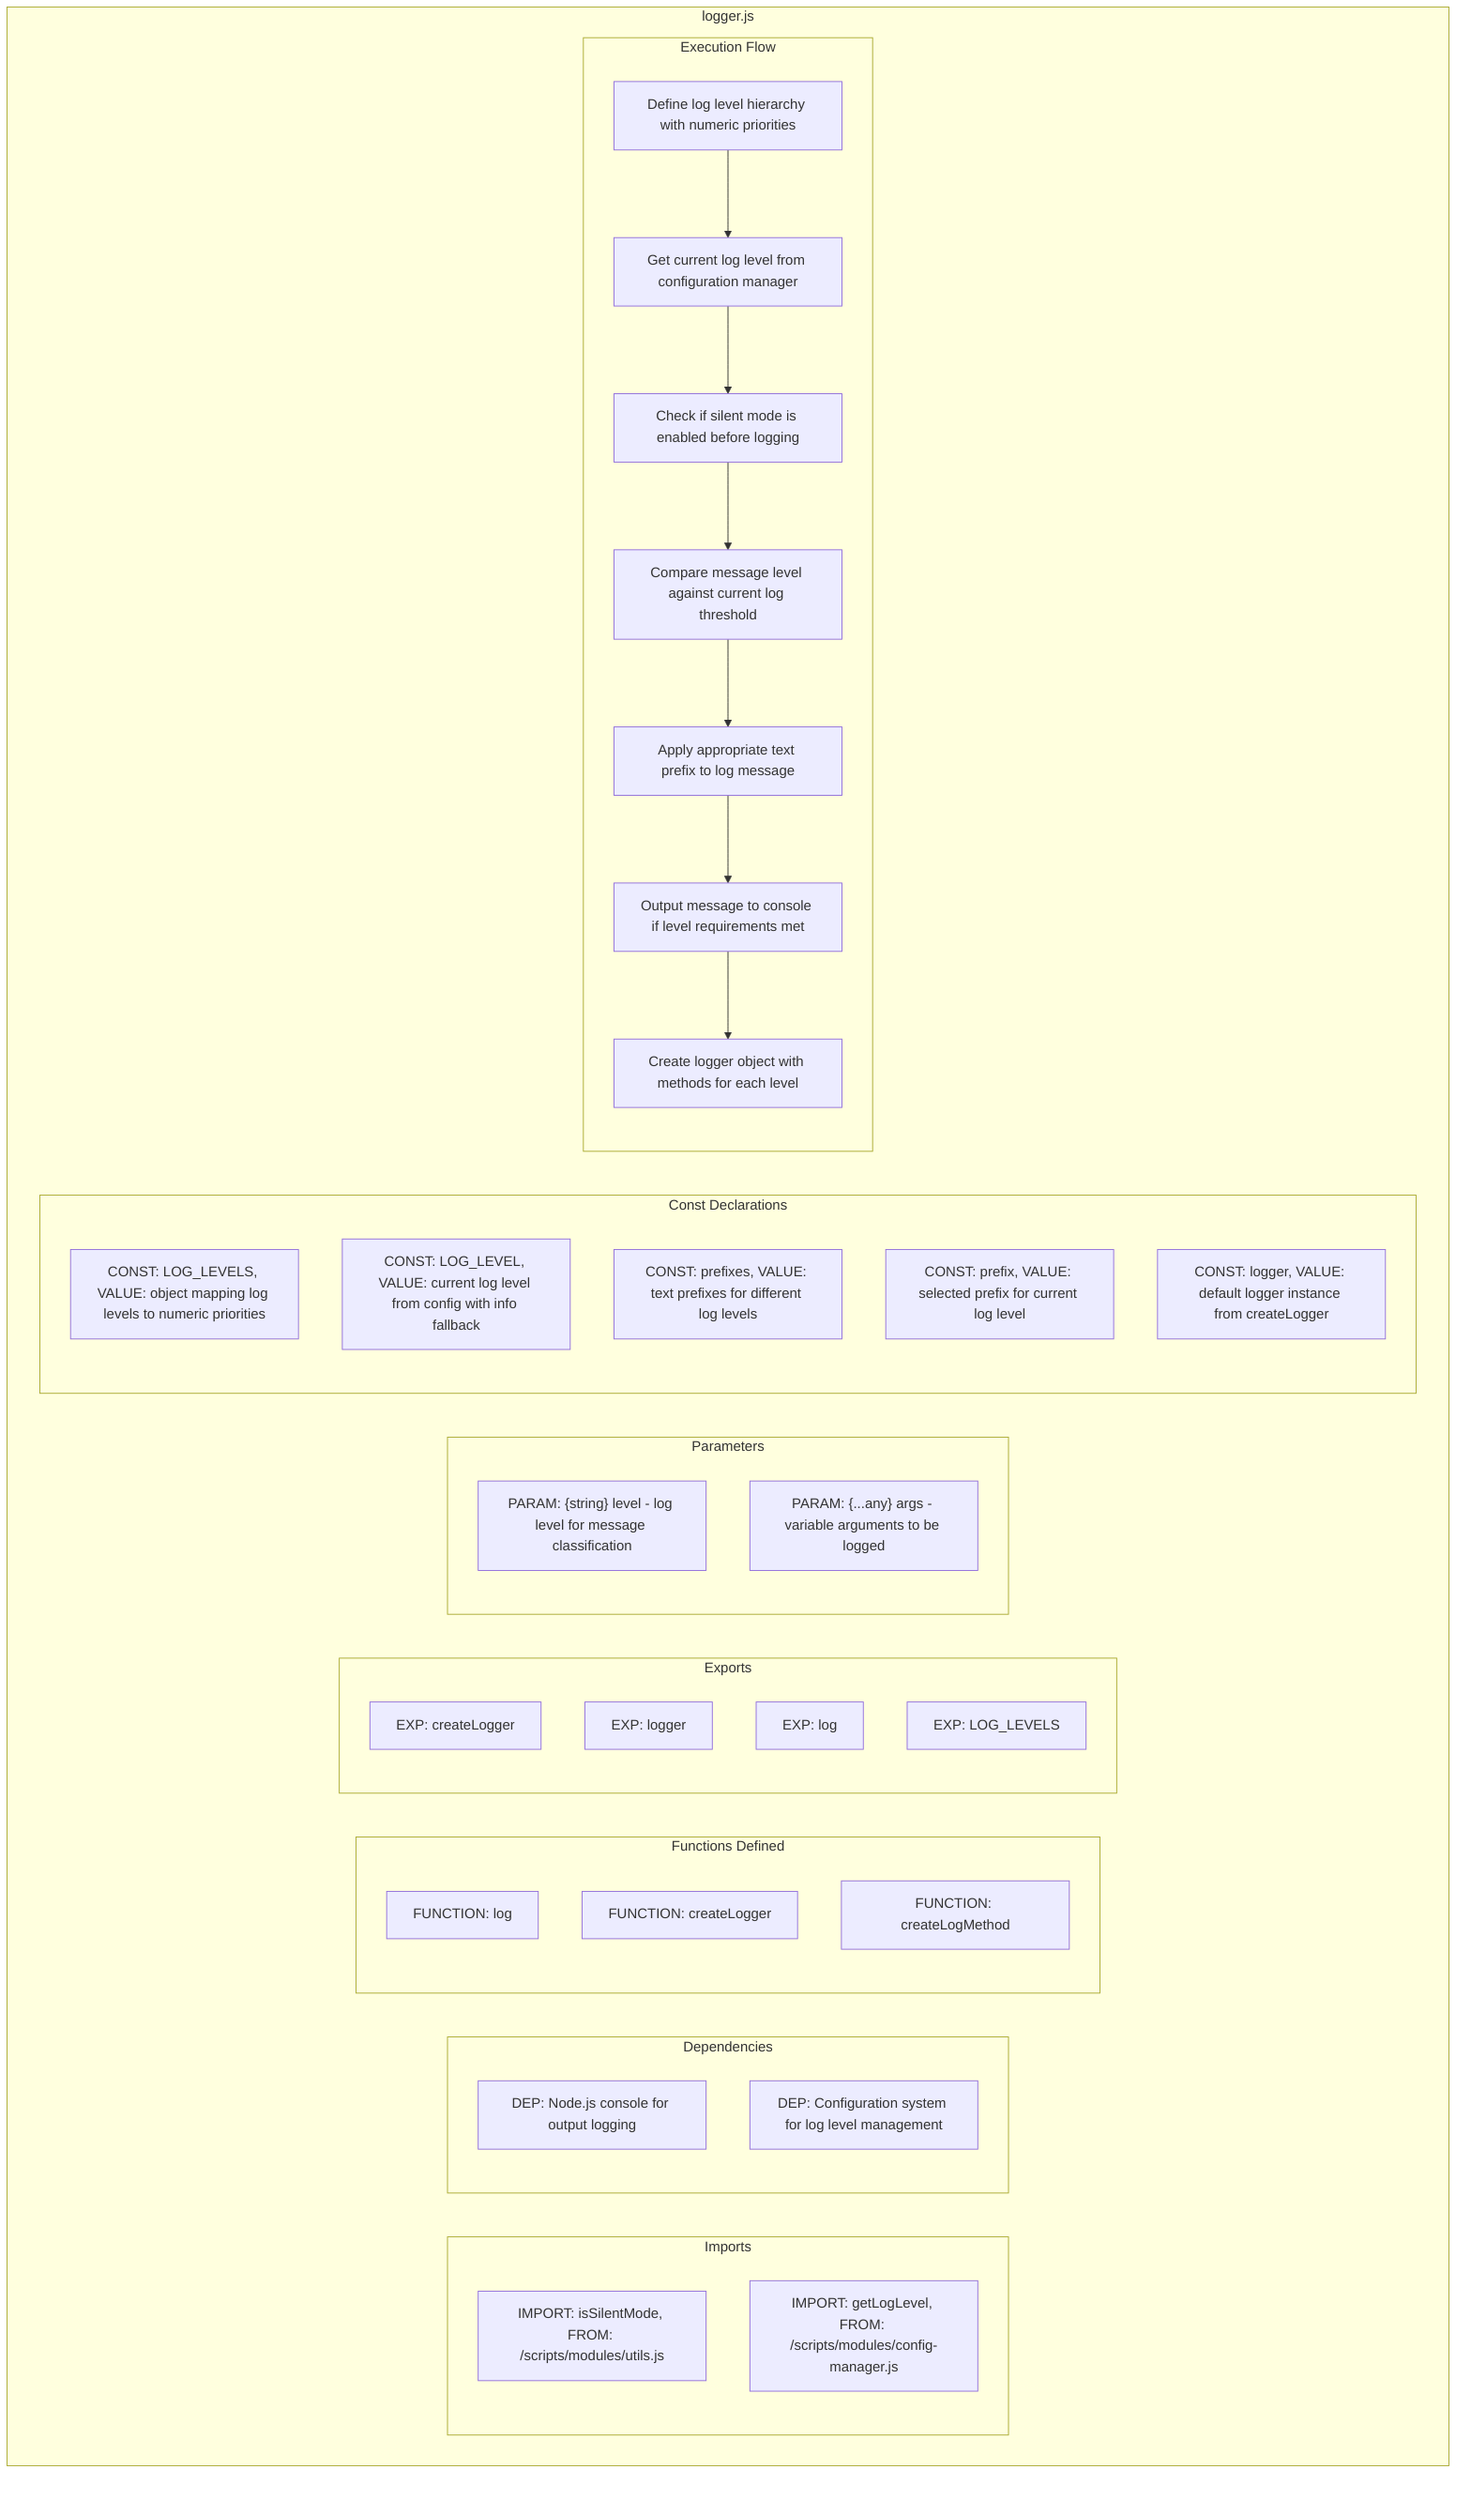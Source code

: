 flowchart TB
    subgraph Imports["Imports"]
        I1["IMPORT: isSilentMode, FROM: /scripts/modules/utils.js"]
        I2["IMPORT: getLogLevel, FROM: /scripts/modules/config-manager.js"]
    end
    
    subgraph Dependencies["Dependencies"]
        D1["DEP: Node.js console for output logging"]
        D2["DEP: Configuration system for log level management"]
    end
    
    subgraph FunctionsDefined["Functions Defined"]
        FU1["FUNCTION: log"]
        FU2["FUNCTION: createLogger"]
        FU3["FUNCTION: createLogMethod"]
    end
    
    subgraph Exports["Exports"]
        E1["EXP: createLogger"]
        E2["EXP: logger"]
        E3["EXP: log"]
        E4["EXP: LOG_LEVELS"]
    end
    
    subgraph Parameters["Parameters"]
        P1["PARAM: {string} level - log level for message classification"]
        P2["PARAM: {...any} args - variable arguments to be logged"]
    end
    
    subgraph Constants["Const Declarations"]
        C1["CONST: LOG_LEVELS, VALUE: object mapping log levels to numeric priorities"]
        C2["CONST: LOG_LEVEL, VALUE: current log level from config with info fallback"]
        C3["CONST: prefixes, VALUE: text prefixes for different log levels"]
        C4["CONST: prefix, VALUE: selected prefix for current log level"]
        C5["CONST: logger, VALUE: default logger instance from createLogger"]
    end
    
    subgraph ExecutionFlow["Execution Flow"]
        FL1["Define log level hierarchy with numeric priorities"]
        FL2["Get current log level from configuration manager"]
        FL3["Check if silent mode is enabled before logging"]
        FL4["Compare message level against current log threshold"]
        FL5["Apply appropriate text prefix to log message"]
        FL6["Output message to console if level requirements met"]
        FL7["Create logger object with methods for each level"]
    end
    
    subgraph FileName["logger.js"]
        Imports
        Dependencies
        FunctionsDefined
        Exports
        Parameters
        Constants
        ExecutionFlow
    end
    
    FL1 --> FL2
    FL2 --> FL3
    FL3 --> FL4
    FL4 --> FL5
    FL5 --> FL6
    FL6 --> FL7